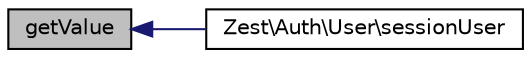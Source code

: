 digraph "getValue"
{
  edge [fontname="Helvetica",fontsize="10",labelfontname="Helvetica",labelfontsize="10"];
  node [fontname="Helvetica",fontsize="10",shape=record];
  rankdir="LR";
  Node3 [label="getValue",height=0.2,width=0.4,color="black", fillcolor="grey75", style="filled", fontcolor="black"];
  Node3 -> Node4 [dir="back",color="midnightblue",fontsize="10",style="solid"];
  Node4 [label="Zest\\Auth\\User\\sessionUser",height=0.2,width=0.4,color="black", fillcolor="white", style="filled",URL="$class_zest_1_1_auth_1_1_user.html#a94f9bad9e990d4cfcadb21615c859f9a"];
}
